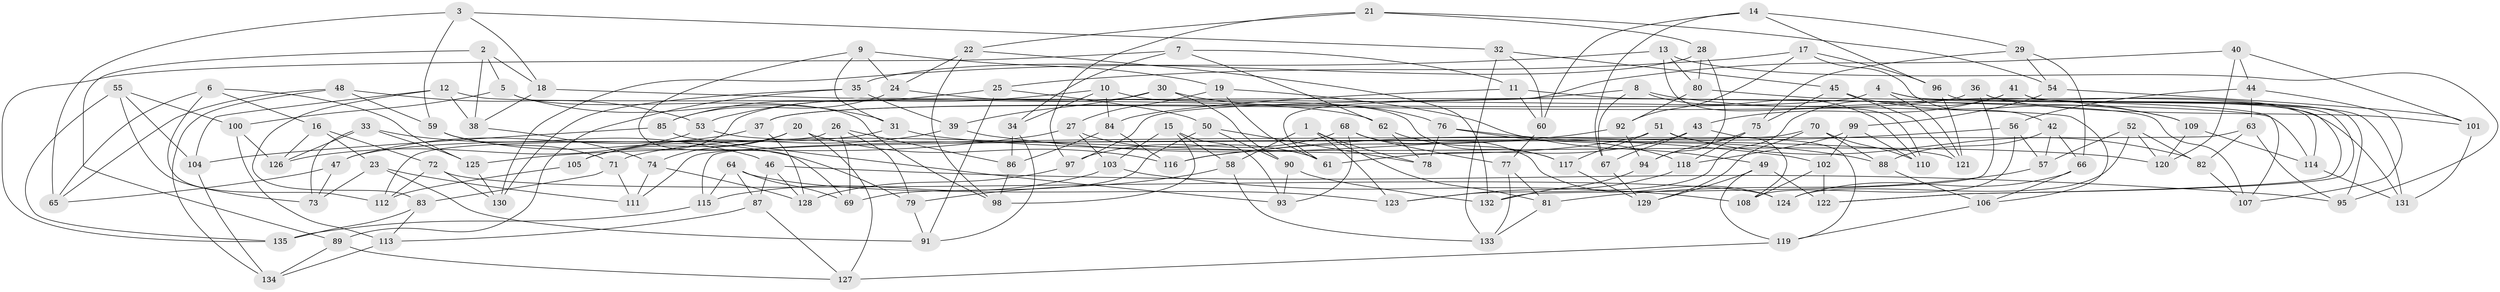// coarse degree distribution, {9: 0.16666666666666666, 8: 0.16666666666666666, 4: 0.14285714285714285, 6: 0.16666666666666666, 7: 0.11904761904761904, 5: 0.11904761904761904, 10: 0.07142857142857142, 12: 0.023809523809523808, 3: 0.023809523809523808}
// Generated by graph-tools (version 1.1) at 2025/53/03/04/25 22:53:30]
// undirected, 135 vertices, 270 edges
graph export_dot {
  node [color=gray90,style=filled];
  1;
  2;
  3;
  4;
  5;
  6;
  7;
  8;
  9;
  10;
  11;
  12;
  13;
  14;
  15;
  16;
  17;
  18;
  19;
  20;
  21;
  22;
  23;
  24;
  25;
  26;
  27;
  28;
  29;
  30;
  31;
  32;
  33;
  34;
  35;
  36;
  37;
  38;
  39;
  40;
  41;
  42;
  43;
  44;
  45;
  46;
  47;
  48;
  49;
  50;
  51;
  52;
  53;
  54;
  55;
  56;
  57;
  58;
  59;
  60;
  61;
  62;
  63;
  64;
  65;
  66;
  67;
  68;
  69;
  70;
  71;
  72;
  73;
  74;
  75;
  76;
  77;
  78;
  79;
  80;
  81;
  82;
  83;
  84;
  85;
  86;
  87;
  88;
  89;
  90;
  91;
  92;
  93;
  94;
  95;
  96;
  97;
  98;
  99;
  100;
  101;
  102;
  103;
  104;
  105;
  106;
  107;
  108;
  109;
  110;
  111;
  112;
  113;
  114;
  115;
  116;
  117;
  118;
  119;
  120;
  121;
  122;
  123;
  124;
  125;
  126;
  127;
  128;
  129;
  130;
  131;
  132;
  133;
  134;
  135;
  1 -- 78;
  1 -- 58;
  1 -- 123;
  1 -- 81;
  2 -- 18;
  2 -- 89;
  2 -- 38;
  2 -- 5;
  3 -- 32;
  3 -- 59;
  3 -- 65;
  3 -- 18;
  4 -- 37;
  4 -- 114;
  4 -- 121;
  4 -- 131;
  5 -- 98;
  5 -- 100;
  5 -- 31;
  6 -- 16;
  6 -- 112;
  6 -- 65;
  6 -- 125;
  7 -- 135;
  7 -- 11;
  7 -- 34;
  7 -- 62;
  8 -- 109;
  8 -- 97;
  8 -- 67;
  8 -- 110;
  9 -- 19;
  9 -- 31;
  9 -- 24;
  9 -- 69;
  10 -- 53;
  10 -- 84;
  10 -- 34;
  10 -- 117;
  11 -- 84;
  11 -- 114;
  11 -- 60;
  12 -- 83;
  12 -- 107;
  12 -- 104;
  12 -- 38;
  13 -- 95;
  13 -- 110;
  13 -- 80;
  13 -- 130;
  14 -- 29;
  14 -- 60;
  14 -- 67;
  14 -- 96;
  15 -- 98;
  15 -- 58;
  15 -- 93;
  15 -- 103;
  16 -- 126;
  16 -- 23;
  16 -- 72;
  17 -- 42;
  17 -- 25;
  17 -- 96;
  17 -- 92;
  18 -- 106;
  18 -- 38;
  19 -- 61;
  19 -- 49;
  19 -- 27;
  20 -- 105;
  20 -- 74;
  20 -- 116;
  20 -- 127;
  21 -- 28;
  21 -- 54;
  21 -- 22;
  21 -- 97;
  22 -- 132;
  22 -- 24;
  22 -- 98;
  23 -- 73;
  23 -- 111;
  23 -- 91;
  24 -- 85;
  24 -- 62;
  25 -- 91;
  25 -- 50;
  25 -- 85;
  26 -- 69;
  26 -- 112;
  26 -- 79;
  26 -- 86;
  27 -- 61;
  27 -- 125;
  27 -- 103;
  28 -- 94;
  28 -- 35;
  28 -- 80;
  29 -- 54;
  29 -- 75;
  29 -- 66;
  30 -- 105;
  30 -- 76;
  30 -- 90;
  30 -- 39;
  31 -- 47;
  31 -- 120;
  32 -- 60;
  32 -- 45;
  32 -- 133;
  33 -- 125;
  33 -- 126;
  33 -- 46;
  33 -- 73;
  34 -- 91;
  34 -- 86;
  35 -- 39;
  35 -- 130;
  35 -- 89;
  36 -- 122;
  36 -- 101;
  36 -- 37;
  36 -- 132;
  37 -- 47;
  37 -- 128;
  38 -- 74;
  39 -- 105;
  39 -- 102;
  40 -- 120;
  40 -- 61;
  40 -- 44;
  40 -- 101;
  41 -- 95;
  41 -- 131;
  41 -- 43;
  41 -- 123;
  42 -- 57;
  42 -- 88;
  42 -- 66;
  43 -- 61;
  43 -- 119;
  43 -- 67;
  44 -- 107;
  44 -- 56;
  44 -- 63;
  45 -- 109;
  45 -- 75;
  45 -- 121;
  46 -- 87;
  46 -- 128;
  46 -- 95;
  47 -- 65;
  47 -- 73;
  48 -- 134;
  48 -- 53;
  48 -- 59;
  48 -- 65;
  49 -- 129;
  49 -- 119;
  49 -- 122;
  50 -- 90;
  50 -- 69;
  50 -- 78;
  51 -- 71;
  51 -- 82;
  51 -- 108;
  51 -- 117;
  52 -- 57;
  52 -- 82;
  52 -- 120;
  52 -- 124;
  53 -- 121;
  53 -- 126;
  54 -- 101;
  54 -- 99;
  55 -- 73;
  55 -- 104;
  55 -- 135;
  55 -- 100;
  56 -- 116;
  56 -- 108;
  56 -- 57;
  57 -- 81;
  58 -- 79;
  58 -- 133;
  59 -- 79;
  59 -- 71;
  60 -- 77;
  62 -- 117;
  62 -- 78;
  63 -- 82;
  63 -- 115;
  63 -- 95;
  64 -- 123;
  64 -- 115;
  64 -- 87;
  64 -- 69;
  66 -- 106;
  66 -- 124;
  67 -- 129;
  68 -- 97;
  68 -- 93;
  68 -- 77;
  68 -- 124;
  70 -- 88;
  70 -- 111;
  70 -- 110;
  70 -- 129;
  71 -- 83;
  71 -- 111;
  72 -- 130;
  72 -- 112;
  72 -- 124;
  74 -- 128;
  74 -- 111;
  75 -- 94;
  75 -- 118;
  76 -- 118;
  76 -- 78;
  76 -- 88;
  77 -- 133;
  77 -- 81;
  79 -- 91;
  80 -- 107;
  80 -- 92;
  81 -- 133;
  82 -- 107;
  83 -- 113;
  83 -- 135;
  84 -- 116;
  84 -- 86;
  85 -- 93;
  85 -- 104;
  86 -- 98;
  87 -- 127;
  87 -- 113;
  88 -- 106;
  89 -- 134;
  89 -- 127;
  90 -- 132;
  90 -- 93;
  92 -- 94;
  92 -- 116;
  94 -- 132;
  96 -- 121;
  96 -- 122;
  97 -- 128;
  99 -- 118;
  99 -- 110;
  99 -- 102;
  100 -- 113;
  100 -- 126;
  101 -- 131;
  102 -- 108;
  102 -- 122;
  103 -- 115;
  103 -- 108;
  104 -- 134;
  105 -- 112;
  106 -- 119;
  109 -- 114;
  109 -- 120;
  113 -- 134;
  114 -- 131;
  115 -- 135;
  117 -- 129;
  118 -- 123;
  119 -- 127;
  125 -- 130;
}
